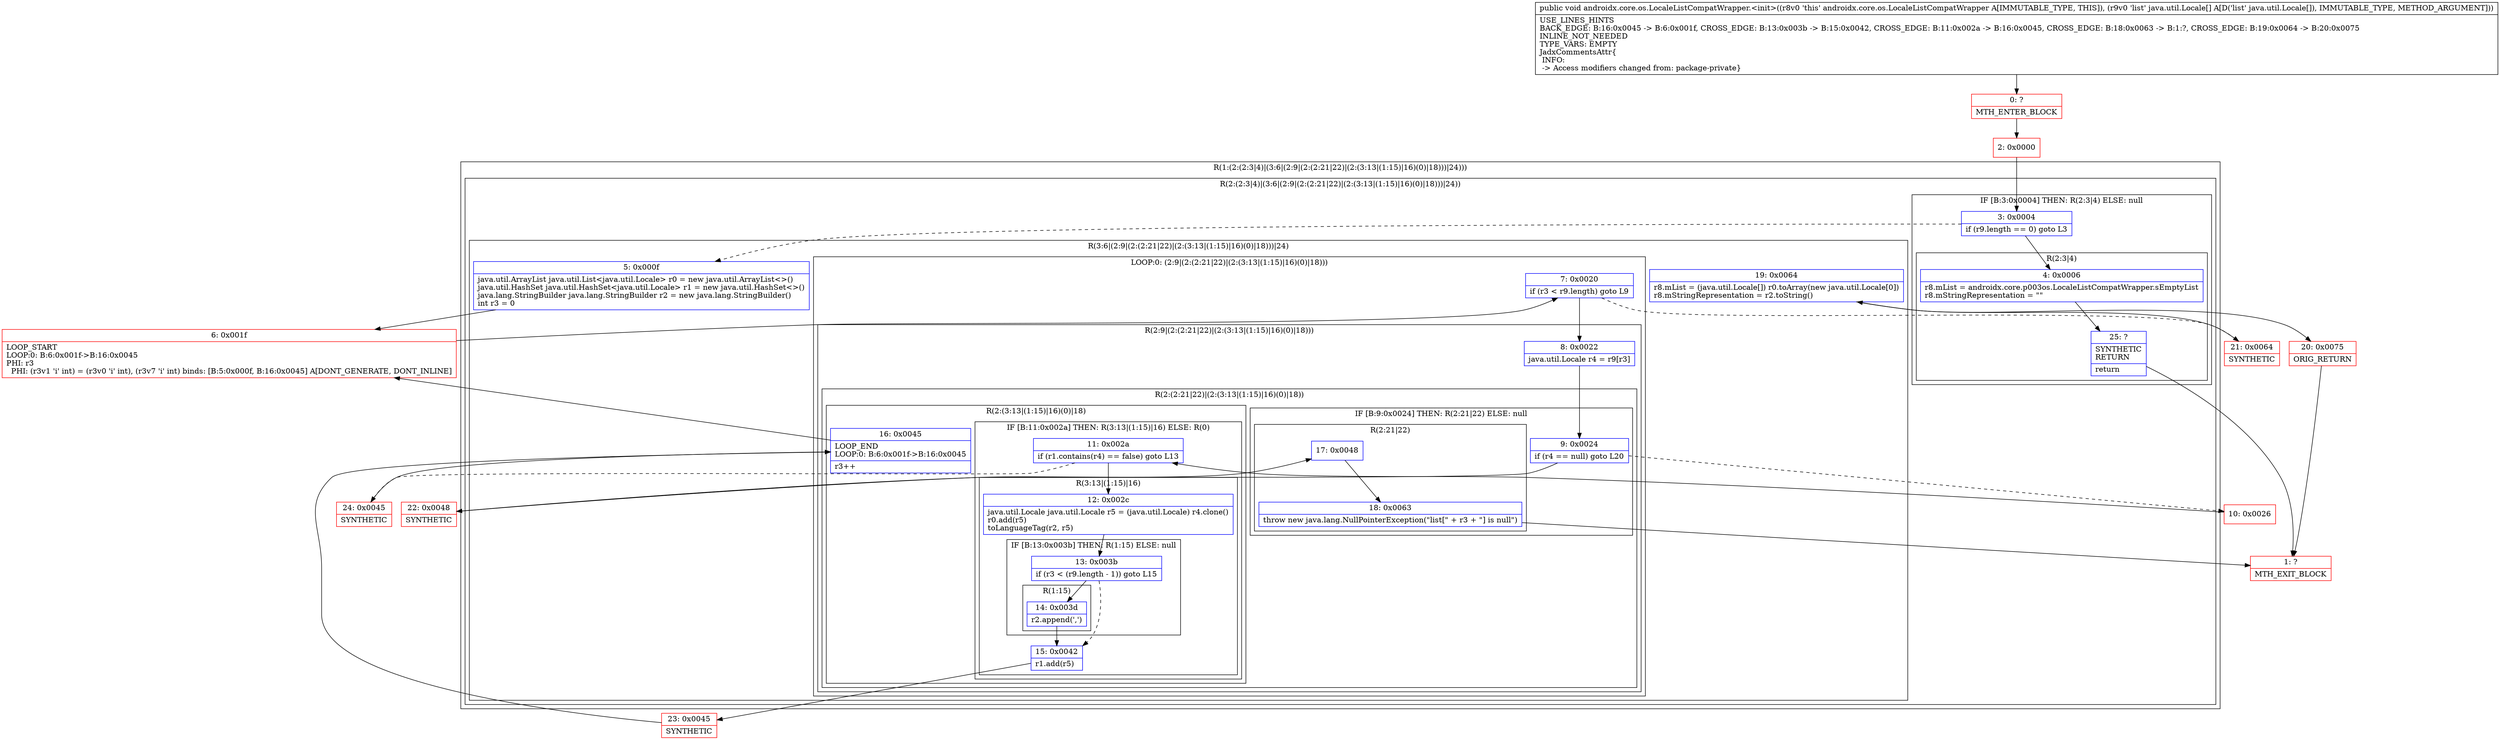digraph "CFG forandroidx.core.os.LocaleListCompatWrapper.\<init\>([Ljava\/util\/Locale;)V" {
subgraph cluster_Region_2007931595 {
label = "R(1:(2:(2:3|4)|(3:6|(2:9|(2:(2:21|22)|(2:(3:13|(1:15)|16)(0)|18)))|24)))";
node [shape=record,color=blue];
subgraph cluster_Region_1105596314 {
label = "R(2:(2:3|4)|(3:6|(2:9|(2:(2:21|22)|(2:(3:13|(1:15)|16)(0)|18)))|24))";
node [shape=record,color=blue];
subgraph cluster_IfRegion_576731492 {
label = "IF [B:3:0x0004] THEN: R(2:3|4) ELSE: null";
node [shape=record,color=blue];
Node_3 [shape=record,label="{3\:\ 0x0004|if (r9.length == 0) goto L3\l}"];
subgraph cluster_Region_591405209 {
label = "R(2:3|4)";
node [shape=record,color=blue];
Node_4 [shape=record,label="{4\:\ 0x0006|r8.mList = androidx.core.p003os.LocaleListCompatWrapper.sEmptyList\lr8.mStringRepresentation = \"\"\l}"];
Node_25 [shape=record,label="{25\:\ ?|SYNTHETIC\lRETURN\l|return\l}"];
}
}
subgraph cluster_Region_1721863671 {
label = "R(3:6|(2:9|(2:(2:21|22)|(2:(3:13|(1:15)|16)(0)|18)))|24)";
node [shape=record,color=blue];
Node_5 [shape=record,label="{5\:\ 0x000f|java.util.ArrayList java.util.List\<java.util.Locale\> r0 = new java.util.ArrayList\<\>()\ljava.util.HashSet java.util.HashSet\<java.util.Locale\> r1 = new java.util.HashSet\<\>()\ljava.lang.StringBuilder java.lang.StringBuilder r2 = new java.lang.StringBuilder()\lint r3 = 0\l}"];
subgraph cluster_LoopRegion_2012534406 {
label = "LOOP:0: (2:9|(2:(2:21|22)|(2:(3:13|(1:15)|16)(0)|18)))";
node [shape=record,color=blue];
Node_7 [shape=record,label="{7\:\ 0x0020|if (r3 \< r9.length) goto L9\l}"];
subgraph cluster_Region_127496983 {
label = "R(2:9|(2:(2:21|22)|(2:(3:13|(1:15)|16)(0)|18)))";
node [shape=record,color=blue];
Node_8 [shape=record,label="{8\:\ 0x0022|java.util.Locale r4 = r9[r3]\l}"];
subgraph cluster_Region_540778232 {
label = "R(2:(2:21|22)|(2:(3:13|(1:15)|16)(0)|18))";
node [shape=record,color=blue];
subgraph cluster_IfRegion_773853458 {
label = "IF [B:9:0x0024] THEN: R(2:21|22) ELSE: null";
node [shape=record,color=blue];
Node_9 [shape=record,label="{9\:\ 0x0024|if (r4 == null) goto L20\l}"];
subgraph cluster_Region_463641300 {
label = "R(2:21|22)";
node [shape=record,color=blue];
Node_17 [shape=record,label="{17\:\ 0x0048}"];
Node_18 [shape=record,label="{18\:\ 0x0063|throw new java.lang.NullPointerException(\"list[\" + r3 + \"] is null\")\l}"];
}
}
subgraph cluster_Region_1341481044 {
label = "R(2:(3:13|(1:15)|16)(0)|18)";
node [shape=record,color=blue];
subgraph cluster_IfRegion_1225795203 {
label = "IF [B:11:0x002a] THEN: R(3:13|(1:15)|16) ELSE: R(0)";
node [shape=record,color=blue];
Node_11 [shape=record,label="{11\:\ 0x002a|if (r1.contains(r4) == false) goto L13\l}"];
subgraph cluster_Region_527755693 {
label = "R(3:13|(1:15)|16)";
node [shape=record,color=blue];
Node_12 [shape=record,label="{12\:\ 0x002c|java.util.Locale java.util.Locale r5 = (java.util.Locale) r4.clone()\lr0.add(r5)\ltoLanguageTag(r2, r5)\l}"];
subgraph cluster_IfRegion_1244872640 {
label = "IF [B:13:0x003b] THEN: R(1:15) ELSE: null";
node [shape=record,color=blue];
Node_13 [shape=record,label="{13\:\ 0x003b|if (r3 \< (r9.length \- 1)) goto L15\l}"];
subgraph cluster_Region_500186878 {
label = "R(1:15)";
node [shape=record,color=blue];
Node_14 [shape=record,label="{14\:\ 0x003d|r2.append(',')\l}"];
}
}
Node_15 [shape=record,label="{15\:\ 0x0042|r1.add(r5)\l}"];
}
subgraph cluster_Region_1364254650 {
label = "R(0)";
node [shape=record,color=blue];
}
}
Node_16 [shape=record,label="{16\:\ 0x0045|LOOP_END\lLOOP:0: B:6:0x001f\-\>B:16:0x0045\l|r3++\l}"];
}
}
}
}
Node_19 [shape=record,label="{19\:\ 0x0064|r8.mList = (java.util.Locale[]) r0.toArray(new java.util.Locale[0])\lr8.mStringRepresentation = r2.toString()\l}"];
}
}
}
Node_0 [shape=record,color=red,label="{0\:\ ?|MTH_ENTER_BLOCK\l}"];
Node_2 [shape=record,color=red,label="{2\:\ 0x0000}"];
Node_1 [shape=record,color=red,label="{1\:\ ?|MTH_EXIT_BLOCK\l}"];
Node_6 [shape=record,color=red,label="{6\:\ 0x001f|LOOP_START\lLOOP:0: B:6:0x001f\-\>B:16:0x0045\lPHI: r3 \l  PHI: (r3v1 'i' int) = (r3v0 'i' int), (r3v7 'i' int) binds: [B:5:0x000f, B:16:0x0045] A[DONT_GENERATE, DONT_INLINE]\l}"];
Node_10 [shape=record,color=red,label="{10\:\ 0x0026}"];
Node_23 [shape=record,color=red,label="{23\:\ 0x0045|SYNTHETIC\l}"];
Node_24 [shape=record,color=red,label="{24\:\ 0x0045|SYNTHETIC\l}"];
Node_22 [shape=record,color=red,label="{22\:\ 0x0048|SYNTHETIC\l}"];
Node_21 [shape=record,color=red,label="{21\:\ 0x0064|SYNTHETIC\l}"];
Node_20 [shape=record,color=red,label="{20\:\ 0x0075|ORIG_RETURN\l}"];
MethodNode[shape=record,label="{public void androidx.core.os.LocaleListCompatWrapper.\<init\>((r8v0 'this' androidx.core.os.LocaleListCompatWrapper A[IMMUTABLE_TYPE, THIS]), (r9v0 'list' java.util.Locale[] A[D('list' java.util.Locale[]), IMMUTABLE_TYPE, METHOD_ARGUMENT]))  | USE_LINES_HINTS\lBACK_EDGE: B:16:0x0045 \-\> B:6:0x001f, CROSS_EDGE: B:13:0x003b \-\> B:15:0x0042, CROSS_EDGE: B:11:0x002a \-\> B:16:0x0045, CROSS_EDGE: B:18:0x0063 \-\> B:1:?, CROSS_EDGE: B:19:0x0064 \-\> B:20:0x0075\lINLINE_NOT_NEEDED\lTYPE_VARS: EMPTY\lJadxCommentsAttr\{\l INFO: \l \-\> Access modifiers changed from: package\-private\}\l}"];
MethodNode -> Node_0;Node_3 -> Node_4;
Node_3 -> Node_5[style=dashed];
Node_4 -> Node_25;
Node_25 -> Node_1;
Node_5 -> Node_6;
Node_7 -> Node_8;
Node_7 -> Node_21[style=dashed];
Node_8 -> Node_9;
Node_9 -> Node_10[style=dashed];
Node_9 -> Node_22;
Node_17 -> Node_18;
Node_18 -> Node_1;
Node_11 -> Node_12;
Node_11 -> Node_24[style=dashed];
Node_12 -> Node_13;
Node_13 -> Node_14;
Node_13 -> Node_15[style=dashed];
Node_14 -> Node_15;
Node_15 -> Node_23;
Node_16 -> Node_6;
Node_19 -> Node_20;
Node_0 -> Node_2;
Node_2 -> Node_3;
Node_6 -> Node_7;
Node_10 -> Node_11;
Node_23 -> Node_16;
Node_24 -> Node_16;
Node_22 -> Node_17;
Node_21 -> Node_19;
Node_20 -> Node_1;
}

